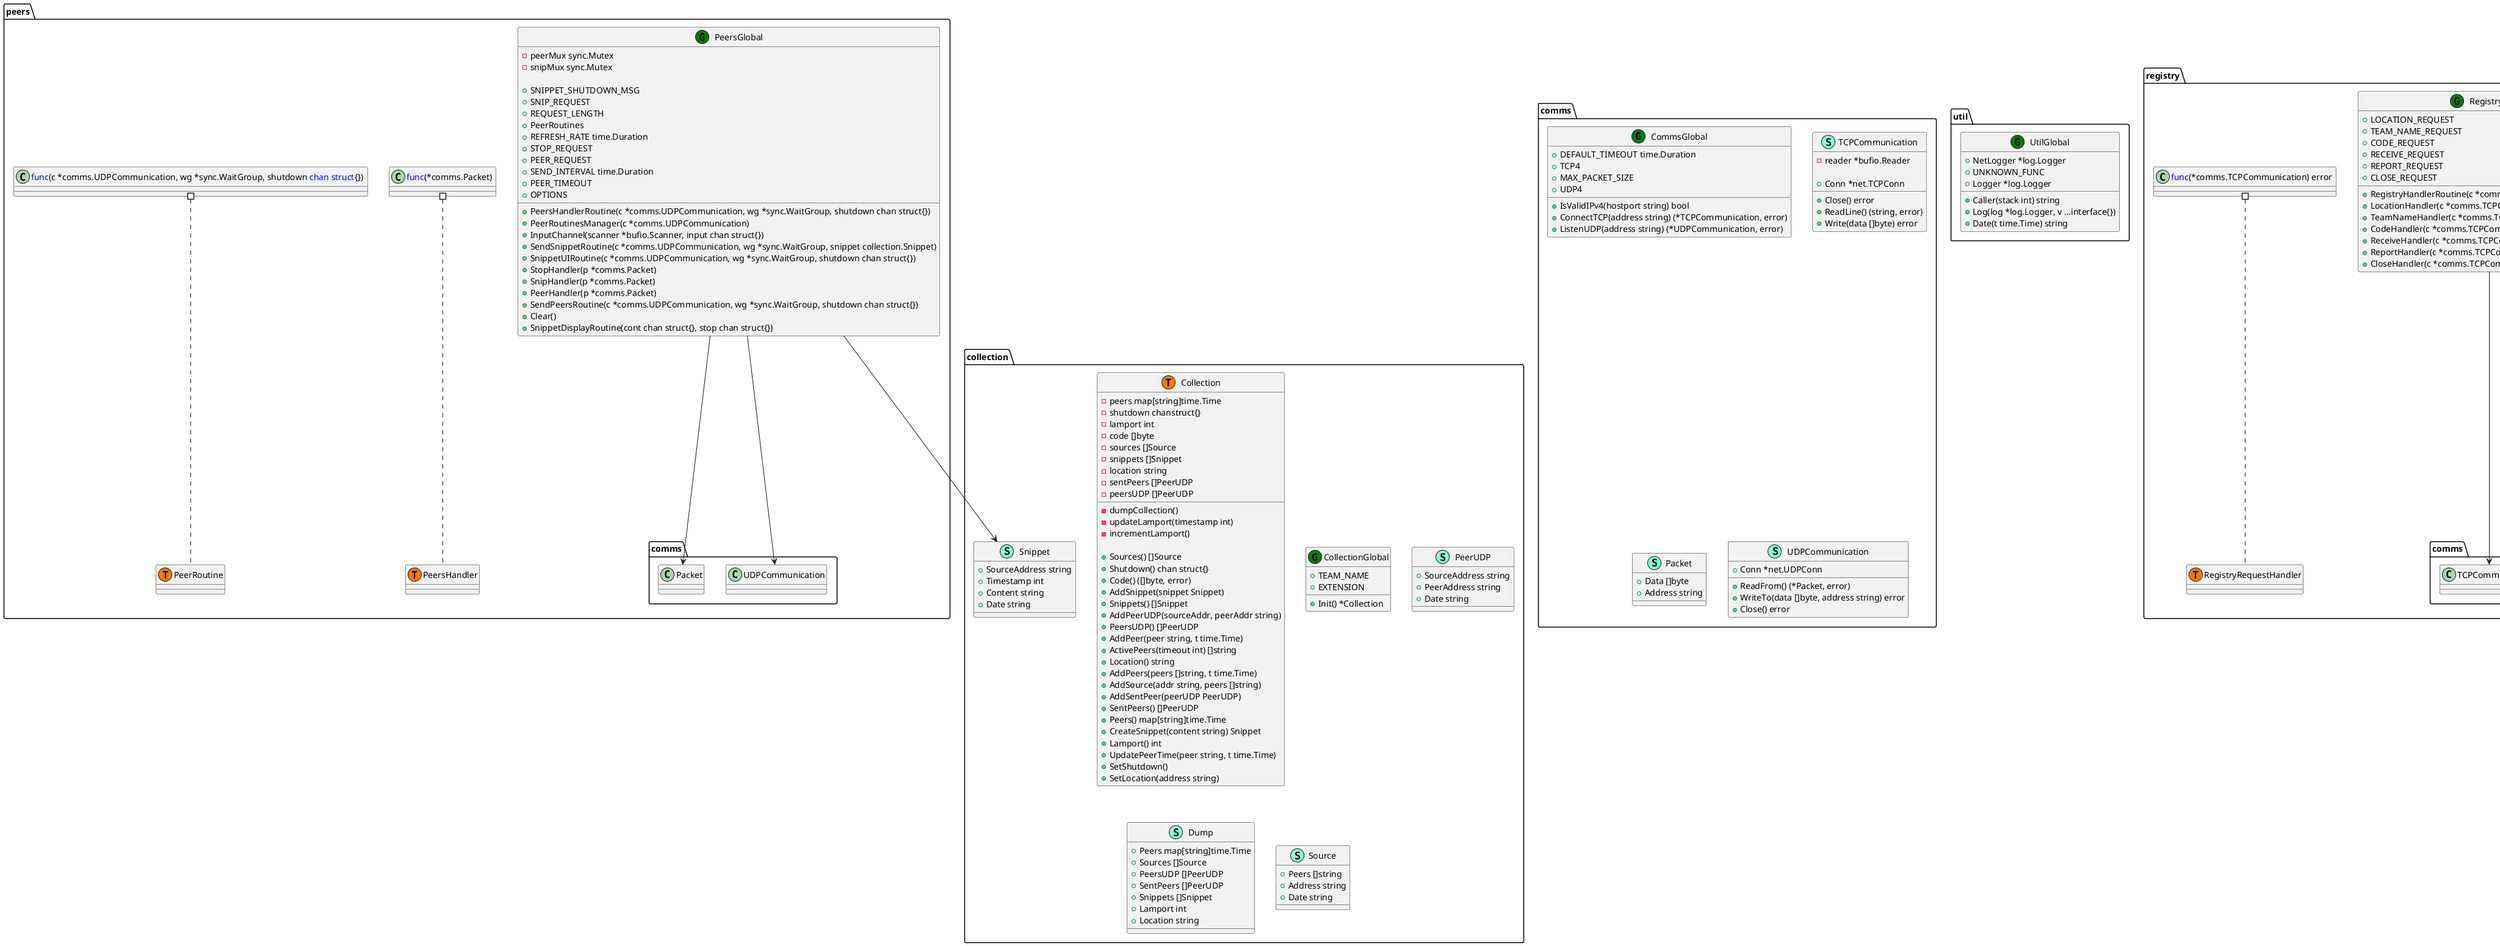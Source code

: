 @startuml
namespace util {
	class util.UtilGlobal << (G,Green) >> {
		+ NetLogger *log.Logger
		+ UNKNOWN_FUNC 
		+ Logger *log.Logger
	
		+ Caller(stack int) string
		+ Log(log *log.Logger, v ...interface{})
		+ Date(t time.Time) string
	}
	
}

namespace collection {
	class collection.Collection << (T, #FF7700) >> {
		- peers map[string]time.Time
		- shutdown chanstruct{}
		- lamport int
		- code []byte
		- sources []Source
		- snippets []Snippet
		- location string
		- sentPeers []PeerUDP
		- peersUDP []PeerUDP
	
	
		- dumpCollection()
		- updateLamport(timestamp int)
		- incrementLamport()
	
		+ Sources() []Source
		+ Shutdown() chan struct{}
		+ Code() ([]byte, error)
		+ AddSnippet(snippet Snippet)
		+ Snippets() []Snippet
		+ AddPeerUDP(sourceAddr, peerAddr string)
		+ PeersUDP() []PeerUDP
		+ AddPeer(peer string, t time.Time)
		+ ActivePeers(timeout int) []string
		+ Location() string
		+ AddPeers(peers []string, t time.Time)
		+ AddSource(addr string, peers []string)
		+ AddSentPeer(peerUDP PeerUDP)
		+ SentPeers() []PeerUDP
		+ Peers() map[string]time.Time
		+ CreateSnippet(content string) Snippet
		+ Lamport() int
		+ UpdatePeerTime(peer string, t time.Time)
		+ SetShutdown()
		+ SetLocation(address string)
	}
	class collection.CollectionGlobal << (G,Green) >> {
		+ TEAM_NAME 
		+ EXTENSION 
	
		+ Init() *Collection
	}
	class collection.PeerUDP << (S,Aquamarine) >> {
		+ SourceAddress string
		+ PeerAddress string
		+ Date string
	}
	class collection.Dump << (S,Aquamarine) >> {
		+ Peers map[string]time.Time
		+ Sources []Source
		+ PeersUDP []PeerUDP
		+ SentPeers []PeerUDP
		+ Snippets []Snippet
		+ Lamport int
		+ Location string
	}
	class collection.Snippet << (S,Aquamarine) >> {
		+ SourceAddress string
		+ Timestamp int
		+ Content string
		+ Date string
	}
	class collection.Source << (S,Aquamarine) >> {
		+ Peers []string
		+ Address string
		+ Date string
	}
	
}

namespace peers {
	class peers.PeersGlobal << (G,Green) >> {
		- peerMux sync.Mutex
		- snipMux sync.Mutex
	
		+ SNIPPET_SHUTDOWN_MSG 
		+ SNIP_REQUEST 
		+ REQUEST_LENGTH 
		+ PeerRoutines 
		+ REFRESH_RATE time.Duration
		+ STOP_REQUEST 
		+ PEER_REQUEST 
		+ SEND_INTERVAL time.Duration
		+ PEER_TIMEOUT 
		+ OPTIONS 
	
		+ PeersHandlerRoutine(c *comms.UDPCommunication, wg *sync.WaitGroup, shutdown chan struct{})
		+ PeerRoutinesManager(c *comms.UDPCommunication)
		+ InputChannel(scanner *bufio.Scanner, input chan struct{})
		+ SendSnippetRoutine(c *comms.UDPCommunication, wg *sync.WaitGroup, snippet collection.Snippet)
		+ SnippetUIRoutine(c *comms.UDPCommunication, wg *sync.WaitGroup, shutdown chan struct{})
		+ StopHandler(p *comms.Packet)
		+ SnipHandler(p *comms.Packet)
		+ PeerHandler(p *comms.Packet)
		+ SendPeersRoutine(c *comms.UDPCommunication, wg *sync.WaitGroup, shutdown chan struct{})
		+ Clear()
		+ SnippetDisplayRoutine(cont chan struct{}, stop chan struct{})
	}
	peers.PeersGlobal --> comms.UDPCommunication
	peers.PeersGlobal --> collection.Snippet
	peers.PeersGlobal --> comms.Packet
	class peers.PeersHandler << (T, #FF7700) >> {
	}
	class "<font color=blue>func</font>(*comms.Packet) " as peers.funccommsPacket {
	}
	"peers.funccommsPacket" #.. "PeersHandler"
	class peers.PeerRoutine << (T, #FF7700) >> {
	}
	class "<font color=blue>func</font>(c *comms.UDPCommunication, wg *sync.WaitGroup, shutdown <font color=blue>chan</font> <font color=blue>struct</font>{}) " as peers.funcccommsUDPCommunicationwgsyncWaitGroupshutdownchanstruct {
	}
	"peers.funcccommsUDPCommunicationwgsyncWaitGroupshutdownchanstruct" #.. "PeerRoutine"
	
}

namespace registry {
	class registry.RegistryGlobal << (G,Green) >> {
		+ LOCATION_REQUEST 
		+ TEAM_NAME_REQUEST 
		+ CODE_REQUEST 
		+ RECEIVE_REQUEST 
		+ REPORT_REQUEST 
		+ CLOSE_REQUEST 
	
		+ RegistryHandlerRoutine(c *comms.TCPCommunication) error
		+ LocationHandler(c *comms.TCPCommunication) error
		+ TeamNameHandler(c *comms.TCPCommunication) error
		+ CodeHandler(c *comms.TCPCommunication) error
		+ ReceiveHandler(c *comms.TCPCommunication) error
		+ ReportHandler(c *comms.TCPCommunication) error
		+ CloseHandler(c *comms.TCPCommunication) error
	}
	registry.RegistryGlobal --> comms.TCPCommunication
	class registry.RegistryRequestHandler << (T, #FF7700) >> {
	}
	class "<font color=blue>func</font>(*comms.TCPCommunication) error " as registry.funccommsTCPCommunicationerror {
	}
	"registry.funccommsTCPCommunicationerror" #.. "RegistryRequestHandler"
	
}

namespace comms {
	class comms.CommsGlobal << (G,Green) >> {
		+ DEFAULT_TIMEOUT time.Duration
		+ TCP4 
		+ MAX_PACKET_SIZE 
		+ UDP4 
	
		+ IsValidIPv4(hostport string) bool
		+ ConnectTCP(address string) (*TCPCommunication, error)
		+ ListenUDP(address string) (*UDPCommunication, error)
	}
	class comms.TCPCommunication << (S,Aquamarine) >> {
		- reader *bufio.Reader
	
		+ Conn *net.TCPConn
	
		+ Close() error
		+ ReadLine() (string, error)
		+ Write(data []byte) error
	}
	class comms.Packet << (S,Aquamarine) >> {
		+ Data []byte
		+ Address string
	}
	class comms.UDPCommunication << (S,Aquamarine) >> {
		+ Conn *net.UDPConn
	
		+ ReadFrom() (*Packet, error)
		+ WriteTo(data []byte, address string) error
		+ Close() error
	}
	
}

namespace main {
	class main.MainGlobal << (G,Green) >> {
		+ CSX3_IPV4 
	
		- registryStep() error
		- main()
	}
	
}
@enduml
